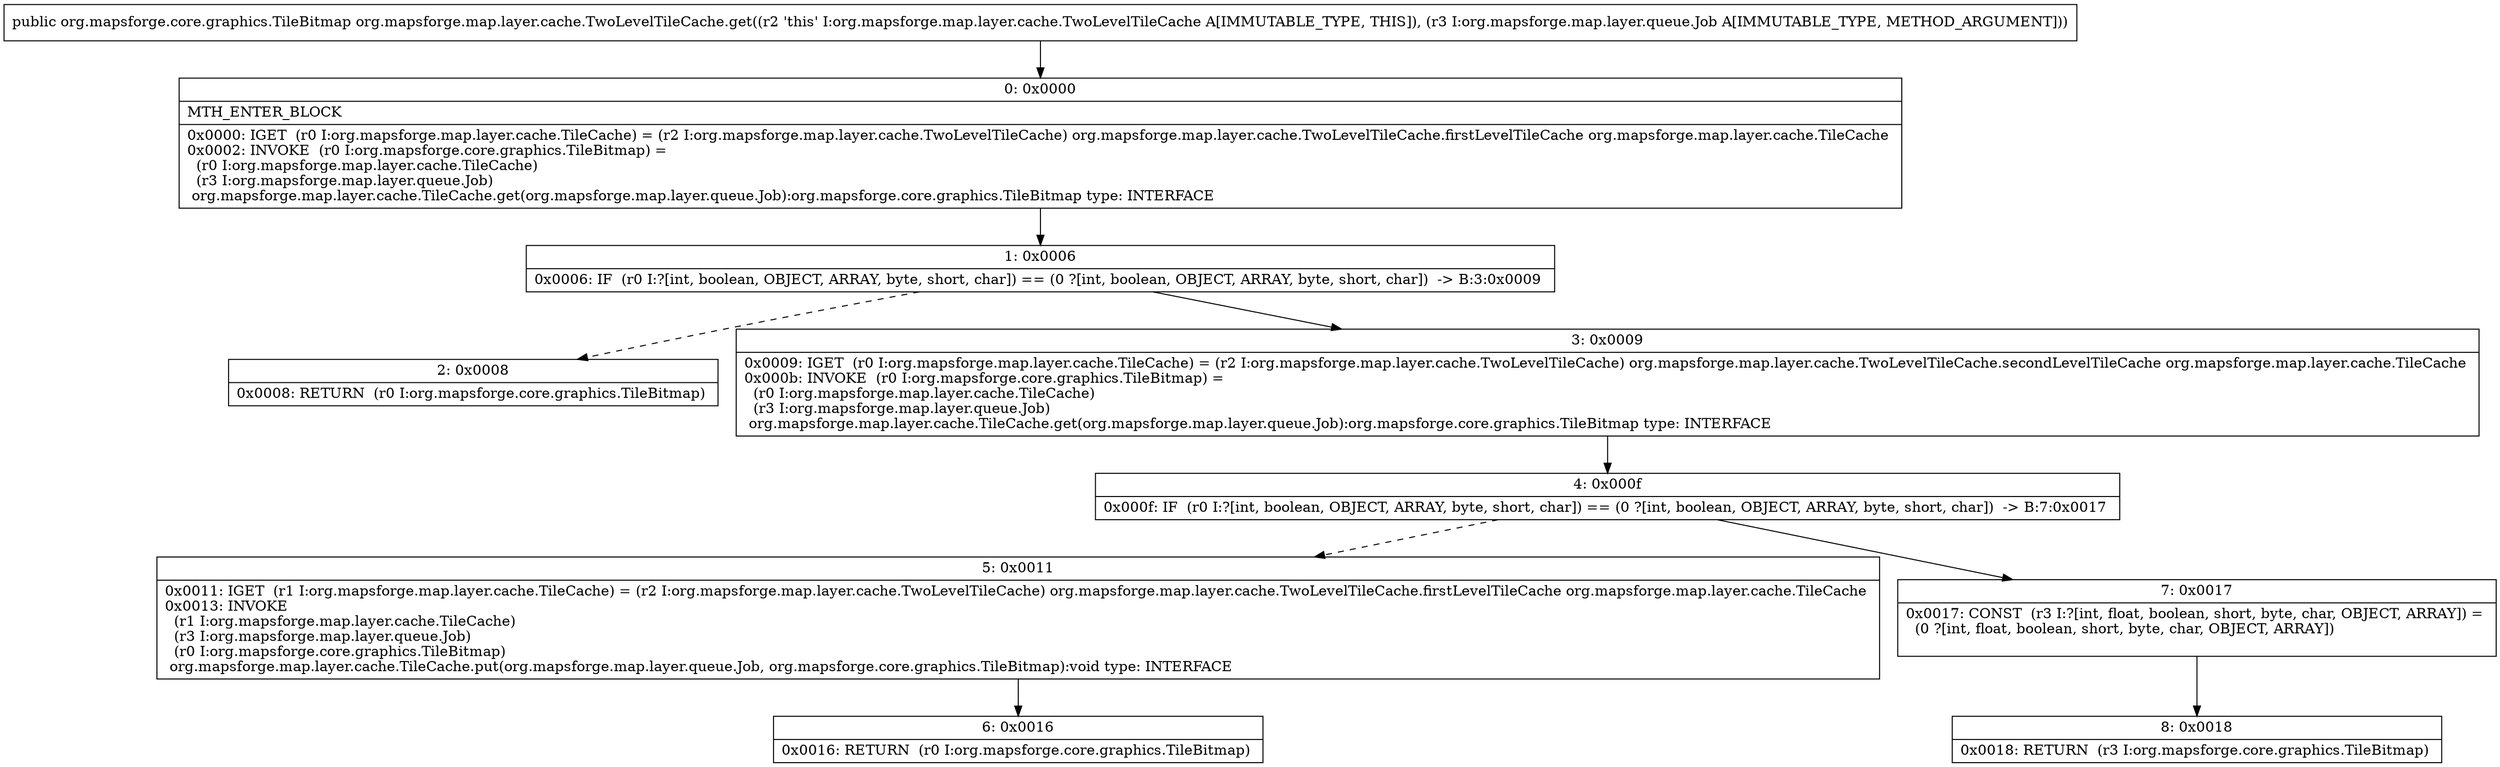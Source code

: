 digraph "CFG fororg.mapsforge.map.layer.cache.TwoLevelTileCache.get(Lorg\/mapsforge\/map\/layer\/queue\/Job;)Lorg\/mapsforge\/core\/graphics\/TileBitmap;" {
Node_0 [shape=record,label="{0\:\ 0x0000|MTH_ENTER_BLOCK\l|0x0000: IGET  (r0 I:org.mapsforge.map.layer.cache.TileCache) = (r2 I:org.mapsforge.map.layer.cache.TwoLevelTileCache) org.mapsforge.map.layer.cache.TwoLevelTileCache.firstLevelTileCache org.mapsforge.map.layer.cache.TileCache \l0x0002: INVOKE  (r0 I:org.mapsforge.core.graphics.TileBitmap) = \l  (r0 I:org.mapsforge.map.layer.cache.TileCache)\l  (r3 I:org.mapsforge.map.layer.queue.Job)\l org.mapsforge.map.layer.cache.TileCache.get(org.mapsforge.map.layer.queue.Job):org.mapsforge.core.graphics.TileBitmap type: INTERFACE \l}"];
Node_1 [shape=record,label="{1\:\ 0x0006|0x0006: IF  (r0 I:?[int, boolean, OBJECT, ARRAY, byte, short, char]) == (0 ?[int, boolean, OBJECT, ARRAY, byte, short, char])  \-\> B:3:0x0009 \l}"];
Node_2 [shape=record,label="{2\:\ 0x0008|0x0008: RETURN  (r0 I:org.mapsforge.core.graphics.TileBitmap) \l}"];
Node_3 [shape=record,label="{3\:\ 0x0009|0x0009: IGET  (r0 I:org.mapsforge.map.layer.cache.TileCache) = (r2 I:org.mapsforge.map.layer.cache.TwoLevelTileCache) org.mapsforge.map.layer.cache.TwoLevelTileCache.secondLevelTileCache org.mapsforge.map.layer.cache.TileCache \l0x000b: INVOKE  (r0 I:org.mapsforge.core.graphics.TileBitmap) = \l  (r0 I:org.mapsforge.map.layer.cache.TileCache)\l  (r3 I:org.mapsforge.map.layer.queue.Job)\l org.mapsforge.map.layer.cache.TileCache.get(org.mapsforge.map.layer.queue.Job):org.mapsforge.core.graphics.TileBitmap type: INTERFACE \l}"];
Node_4 [shape=record,label="{4\:\ 0x000f|0x000f: IF  (r0 I:?[int, boolean, OBJECT, ARRAY, byte, short, char]) == (0 ?[int, boolean, OBJECT, ARRAY, byte, short, char])  \-\> B:7:0x0017 \l}"];
Node_5 [shape=record,label="{5\:\ 0x0011|0x0011: IGET  (r1 I:org.mapsforge.map.layer.cache.TileCache) = (r2 I:org.mapsforge.map.layer.cache.TwoLevelTileCache) org.mapsforge.map.layer.cache.TwoLevelTileCache.firstLevelTileCache org.mapsforge.map.layer.cache.TileCache \l0x0013: INVOKE  \l  (r1 I:org.mapsforge.map.layer.cache.TileCache)\l  (r3 I:org.mapsforge.map.layer.queue.Job)\l  (r0 I:org.mapsforge.core.graphics.TileBitmap)\l org.mapsforge.map.layer.cache.TileCache.put(org.mapsforge.map.layer.queue.Job, org.mapsforge.core.graphics.TileBitmap):void type: INTERFACE \l}"];
Node_6 [shape=record,label="{6\:\ 0x0016|0x0016: RETURN  (r0 I:org.mapsforge.core.graphics.TileBitmap) \l}"];
Node_7 [shape=record,label="{7\:\ 0x0017|0x0017: CONST  (r3 I:?[int, float, boolean, short, byte, char, OBJECT, ARRAY]) = \l  (0 ?[int, float, boolean, short, byte, char, OBJECT, ARRAY])\l \l}"];
Node_8 [shape=record,label="{8\:\ 0x0018|0x0018: RETURN  (r3 I:org.mapsforge.core.graphics.TileBitmap) \l}"];
MethodNode[shape=record,label="{public org.mapsforge.core.graphics.TileBitmap org.mapsforge.map.layer.cache.TwoLevelTileCache.get((r2 'this' I:org.mapsforge.map.layer.cache.TwoLevelTileCache A[IMMUTABLE_TYPE, THIS]), (r3 I:org.mapsforge.map.layer.queue.Job A[IMMUTABLE_TYPE, METHOD_ARGUMENT])) }"];
MethodNode -> Node_0;
Node_0 -> Node_1;
Node_1 -> Node_2[style=dashed];
Node_1 -> Node_3;
Node_3 -> Node_4;
Node_4 -> Node_5[style=dashed];
Node_4 -> Node_7;
Node_5 -> Node_6;
Node_7 -> Node_8;
}

